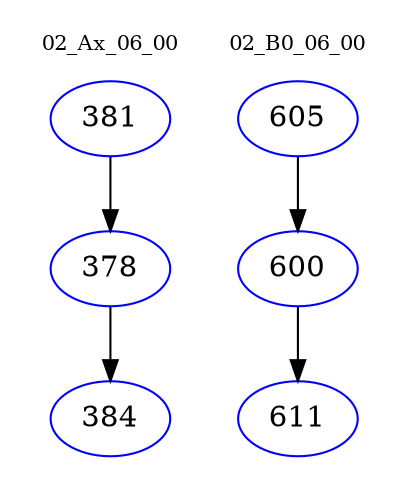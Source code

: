 digraph{
subgraph cluster_0 {
color = white
label = "02_Ax_06_00";
fontsize=10;
T0_381 [label="381", color="blue"]
T0_381 -> T0_378 [color="black"]
T0_378 [label="378", color="blue"]
T0_378 -> T0_384 [color="black"]
T0_384 [label="384", color="blue"]
}
subgraph cluster_1 {
color = white
label = "02_B0_06_00";
fontsize=10;
T1_605 [label="605", color="blue"]
T1_605 -> T1_600 [color="black"]
T1_600 [label="600", color="blue"]
T1_600 -> T1_611 [color="black"]
T1_611 [label="611", color="blue"]
}
}
